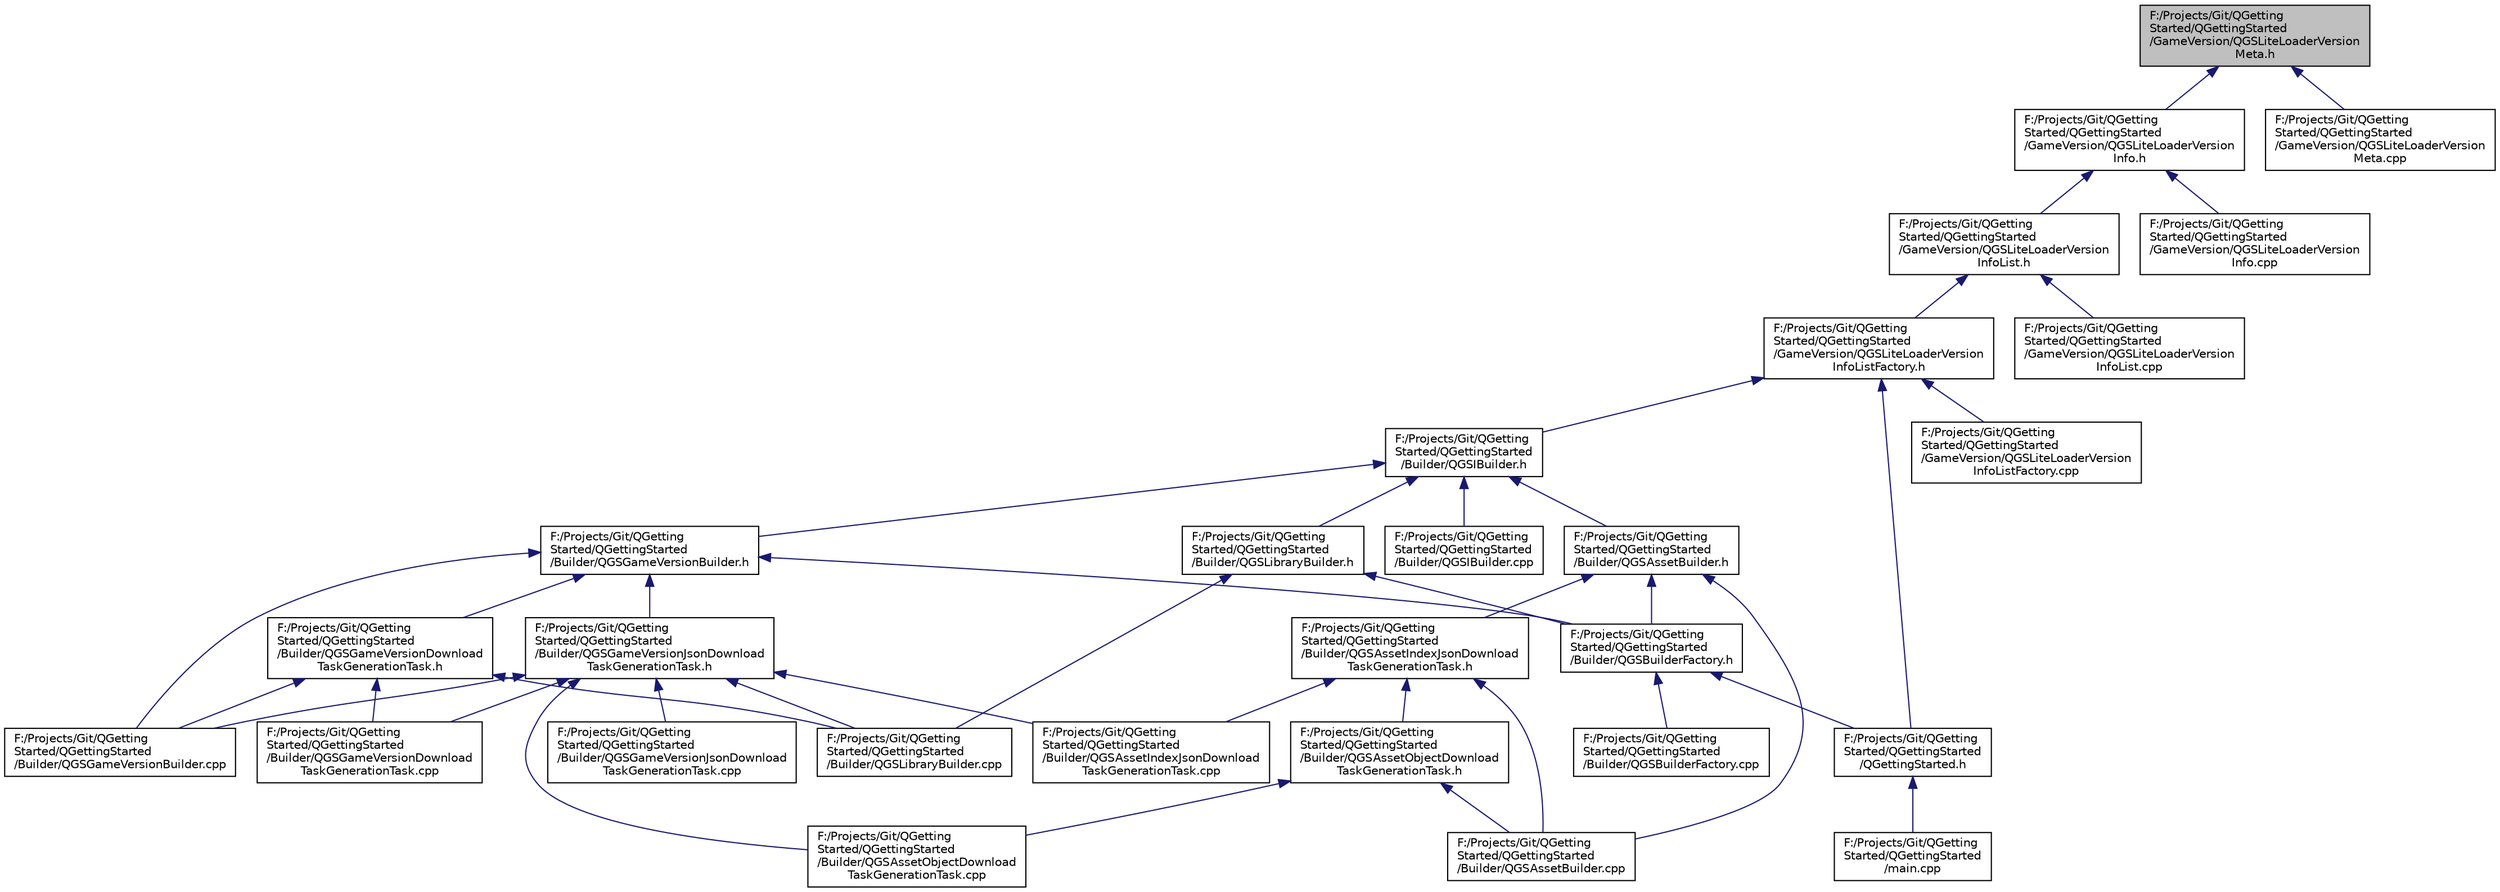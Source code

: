 digraph "F:/Projects/Git/QGettingStarted/QGettingStarted/GameVersion/QGSLiteLoaderVersionMeta.h"
{
  edge [fontname="Helvetica",fontsize="10",labelfontname="Helvetica",labelfontsize="10"];
  node [fontname="Helvetica",fontsize="10",shape=record];
  Node13 [label="F:/Projects/Git/QGetting\lStarted/QGettingStarted\l/GameVersion/QGSLiteLoaderVersion\lMeta.h",height=0.2,width=0.4,color="black", fillcolor="grey75", style="filled", fontcolor="black"];
  Node13 -> Node14 [dir="back",color="midnightblue",fontsize="10",style="solid"];
  Node14 [label="F:/Projects/Git/QGetting\lStarted/QGettingStarted\l/GameVersion/QGSLiteLoaderVersion\lInfo.h",height=0.2,width=0.4,color="black", fillcolor="white", style="filled",URL="$_q_g_s_lite_loader_version_info_8h.html"];
  Node14 -> Node15 [dir="back",color="midnightblue",fontsize="10",style="solid"];
  Node15 [label="F:/Projects/Git/QGetting\lStarted/QGettingStarted\l/GameVersion/QGSLiteLoaderVersion\lInfoList.h",height=0.2,width=0.4,color="black", fillcolor="white", style="filled",URL="$_q_g_s_lite_loader_version_info_list_8h.html"];
  Node15 -> Node16 [dir="back",color="midnightblue",fontsize="10",style="solid"];
  Node16 [label="F:/Projects/Git/QGetting\lStarted/QGettingStarted\l/GameVersion/QGSLiteLoaderVersion\lInfoListFactory.h",height=0.2,width=0.4,color="black", fillcolor="white", style="filled",URL="$_q_g_s_lite_loader_version_info_list_factory_8h.html"];
  Node16 -> Node17 [dir="back",color="midnightblue",fontsize="10",style="solid"];
  Node17 [label="F:/Projects/Git/QGetting\lStarted/QGettingStarted\l/Builder/QGSIBuilder.h",height=0.2,width=0.4,color="black", fillcolor="white", style="filled",URL="$_q_g_s_i_builder_8h.html"];
  Node17 -> Node18 [dir="back",color="midnightblue",fontsize="10",style="solid"];
  Node18 [label="F:/Projects/Git/QGetting\lStarted/QGettingStarted\l/Builder/QGSAssetBuilder.h",height=0.2,width=0.4,color="black", fillcolor="white", style="filled",URL="$_q_g_s_asset_builder_8h.html"];
  Node18 -> Node19 [dir="back",color="midnightblue",fontsize="10",style="solid"];
  Node19 [label="F:/Projects/Git/QGetting\lStarted/QGettingStarted\l/Builder/QGSAssetBuilder.cpp",height=0.2,width=0.4,color="black", fillcolor="white", style="filled",URL="$_q_g_s_asset_builder_8cpp.html"];
  Node18 -> Node20 [dir="back",color="midnightblue",fontsize="10",style="solid"];
  Node20 [label="F:/Projects/Git/QGetting\lStarted/QGettingStarted\l/Builder/QGSAssetIndexJsonDownload\lTaskGenerationTask.h",height=0.2,width=0.4,color="black", fillcolor="white", style="filled",URL="$_q_g_s_asset_index_json_download_task_generation_task_8h.html"];
  Node20 -> Node19 [dir="back",color="midnightblue",fontsize="10",style="solid"];
  Node20 -> Node21 [dir="back",color="midnightblue",fontsize="10",style="solid"];
  Node21 [label="F:/Projects/Git/QGetting\lStarted/QGettingStarted\l/Builder/QGSAssetObjectDownload\lTaskGenerationTask.h",height=0.2,width=0.4,color="black", fillcolor="white", style="filled",URL="$_q_g_s_asset_object_download_task_generation_task_8h.html"];
  Node21 -> Node19 [dir="back",color="midnightblue",fontsize="10",style="solid"];
  Node21 -> Node22 [dir="back",color="midnightblue",fontsize="10",style="solid"];
  Node22 [label="F:/Projects/Git/QGetting\lStarted/QGettingStarted\l/Builder/QGSAssetObjectDownload\lTaskGenerationTask.cpp",height=0.2,width=0.4,color="black", fillcolor="white", style="filled",URL="$_q_g_s_asset_object_download_task_generation_task_8cpp.html"];
  Node20 -> Node23 [dir="back",color="midnightblue",fontsize="10",style="solid"];
  Node23 [label="F:/Projects/Git/QGetting\lStarted/QGettingStarted\l/Builder/QGSAssetIndexJsonDownload\lTaskGenerationTask.cpp",height=0.2,width=0.4,color="black", fillcolor="white", style="filled",URL="$_q_g_s_asset_index_json_download_task_generation_task_8cpp.html"];
  Node18 -> Node24 [dir="back",color="midnightblue",fontsize="10",style="solid"];
  Node24 [label="F:/Projects/Git/QGetting\lStarted/QGettingStarted\l/Builder/QGSBuilderFactory.h",height=0.2,width=0.4,color="black", fillcolor="white", style="filled",URL="$_q_g_s_builder_factory_8h.html"];
  Node24 -> Node25 [dir="back",color="midnightblue",fontsize="10",style="solid"];
  Node25 [label="F:/Projects/Git/QGetting\lStarted/QGettingStarted\l/Builder/QGSBuilderFactory.cpp",height=0.2,width=0.4,color="black", fillcolor="white", style="filled",URL="$_q_g_s_builder_factory_8cpp.html"];
  Node24 -> Node26 [dir="back",color="midnightblue",fontsize="10",style="solid"];
  Node26 [label="F:/Projects/Git/QGetting\lStarted/QGettingStarted\l/QGettingStarted.h",height=0.2,width=0.4,color="black", fillcolor="white", style="filled",URL="$_q_getting_started_8h.html"];
  Node26 -> Node27 [dir="back",color="midnightblue",fontsize="10",style="solid"];
  Node27 [label="F:/Projects/Git/QGetting\lStarted/QGettingStarted\l/main.cpp",height=0.2,width=0.4,color="black", fillcolor="white", style="filled",URL="$main_8cpp.html"];
  Node17 -> Node28 [dir="back",color="midnightblue",fontsize="10",style="solid"];
  Node28 [label="F:/Projects/Git/QGetting\lStarted/QGettingStarted\l/Builder/QGSGameVersionBuilder.h",height=0.2,width=0.4,color="black", fillcolor="white", style="filled",URL="$_q_g_s_game_version_builder_8h.html"];
  Node28 -> Node29 [dir="back",color="midnightblue",fontsize="10",style="solid"];
  Node29 [label="F:/Projects/Git/QGetting\lStarted/QGettingStarted\l/Builder/QGSGameVersionJsonDownload\lTaskGenerationTask.h",height=0.2,width=0.4,color="black", fillcolor="white", style="filled",URL="$_q_g_s_game_version_json_download_task_generation_task_8h.html"];
  Node29 -> Node23 [dir="back",color="midnightblue",fontsize="10",style="solid"];
  Node29 -> Node22 [dir="back",color="midnightblue",fontsize="10",style="solid"];
  Node29 -> Node30 [dir="back",color="midnightblue",fontsize="10",style="solid"];
  Node30 [label="F:/Projects/Git/QGetting\lStarted/QGettingStarted\l/Builder/QGSGameVersionBuilder.cpp",height=0.2,width=0.4,color="black", fillcolor="white", style="filled",URL="$_q_g_s_game_version_builder_8cpp.html"];
  Node29 -> Node31 [dir="back",color="midnightblue",fontsize="10",style="solid"];
  Node31 [label="F:/Projects/Git/QGetting\lStarted/QGettingStarted\l/Builder/QGSGameVersionDownload\lTaskGenerationTask.cpp",height=0.2,width=0.4,color="black", fillcolor="white", style="filled",URL="$_q_g_s_game_version_download_task_generation_task_8cpp.html"];
  Node29 -> Node32 [dir="back",color="midnightblue",fontsize="10",style="solid"];
  Node32 [label="F:/Projects/Git/QGetting\lStarted/QGettingStarted\l/Builder/QGSGameVersionJsonDownload\lTaskGenerationTask.cpp",height=0.2,width=0.4,color="black", fillcolor="white", style="filled",URL="$_q_g_s_game_version_json_download_task_generation_task_8cpp.html"];
  Node29 -> Node33 [dir="back",color="midnightblue",fontsize="10",style="solid"];
  Node33 [label="F:/Projects/Git/QGetting\lStarted/QGettingStarted\l/Builder/QGSLibraryBuilder.cpp",height=0.2,width=0.4,color="black", fillcolor="white", style="filled",URL="$_q_g_s_library_builder_8cpp.html"];
  Node28 -> Node24 [dir="back",color="midnightblue",fontsize="10",style="solid"];
  Node28 -> Node30 [dir="back",color="midnightblue",fontsize="10",style="solid"];
  Node28 -> Node34 [dir="back",color="midnightblue",fontsize="10",style="solid"];
  Node34 [label="F:/Projects/Git/QGetting\lStarted/QGettingStarted\l/Builder/QGSGameVersionDownload\lTaskGenerationTask.h",height=0.2,width=0.4,color="black", fillcolor="white", style="filled",URL="$_q_g_s_game_version_download_task_generation_task_8h.html"];
  Node34 -> Node30 [dir="back",color="midnightblue",fontsize="10",style="solid"];
  Node34 -> Node31 [dir="back",color="midnightblue",fontsize="10",style="solid"];
  Node34 -> Node33 [dir="back",color="midnightblue",fontsize="10",style="solid"];
  Node17 -> Node35 [dir="back",color="midnightblue",fontsize="10",style="solid"];
  Node35 [label="F:/Projects/Git/QGetting\lStarted/QGettingStarted\l/Builder/QGSLibraryBuilder.h",height=0.2,width=0.4,color="black", fillcolor="white", style="filled",URL="$_q_g_s_library_builder_8h.html"];
  Node35 -> Node24 [dir="back",color="midnightblue",fontsize="10",style="solid"];
  Node35 -> Node33 [dir="back",color="midnightblue",fontsize="10",style="solid"];
  Node17 -> Node36 [dir="back",color="midnightblue",fontsize="10",style="solid"];
  Node36 [label="F:/Projects/Git/QGetting\lStarted/QGettingStarted\l/Builder/QGSIBuilder.cpp",height=0.2,width=0.4,color="black", fillcolor="white", style="filled",URL="$_q_g_s_i_builder_8cpp.html"];
  Node16 -> Node37 [dir="back",color="midnightblue",fontsize="10",style="solid"];
  Node37 [label="F:/Projects/Git/QGetting\lStarted/QGettingStarted\l/GameVersion/QGSLiteLoaderVersion\lInfoListFactory.cpp",height=0.2,width=0.4,color="black", fillcolor="white", style="filled",URL="$_q_g_s_lite_loader_version_info_list_factory_8cpp.html"];
  Node16 -> Node26 [dir="back",color="midnightblue",fontsize="10",style="solid"];
  Node15 -> Node38 [dir="back",color="midnightblue",fontsize="10",style="solid"];
  Node38 [label="F:/Projects/Git/QGetting\lStarted/QGettingStarted\l/GameVersion/QGSLiteLoaderVersion\lInfoList.cpp",height=0.2,width=0.4,color="black", fillcolor="white", style="filled",URL="$_q_g_s_lite_loader_version_info_list_8cpp.html"];
  Node14 -> Node39 [dir="back",color="midnightblue",fontsize="10",style="solid"];
  Node39 [label="F:/Projects/Git/QGetting\lStarted/QGettingStarted\l/GameVersion/QGSLiteLoaderVersion\lInfo.cpp",height=0.2,width=0.4,color="black", fillcolor="white", style="filled",URL="$_q_g_s_lite_loader_version_info_8cpp.html"];
  Node13 -> Node40 [dir="back",color="midnightblue",fontsize="10",style="solid"];
  Node40 [label="F:/Projects/Git/QGetting\lStarted/QGettingStarted\l/GameVersion/QGSLiteLoaderVersion\lMeta.cpp",height=0.2,width=0.4,color="black", fillcolor="white", style="filled",URL="$_q_g_s_lite_loader_version_meta_8cpp.html"];
}

